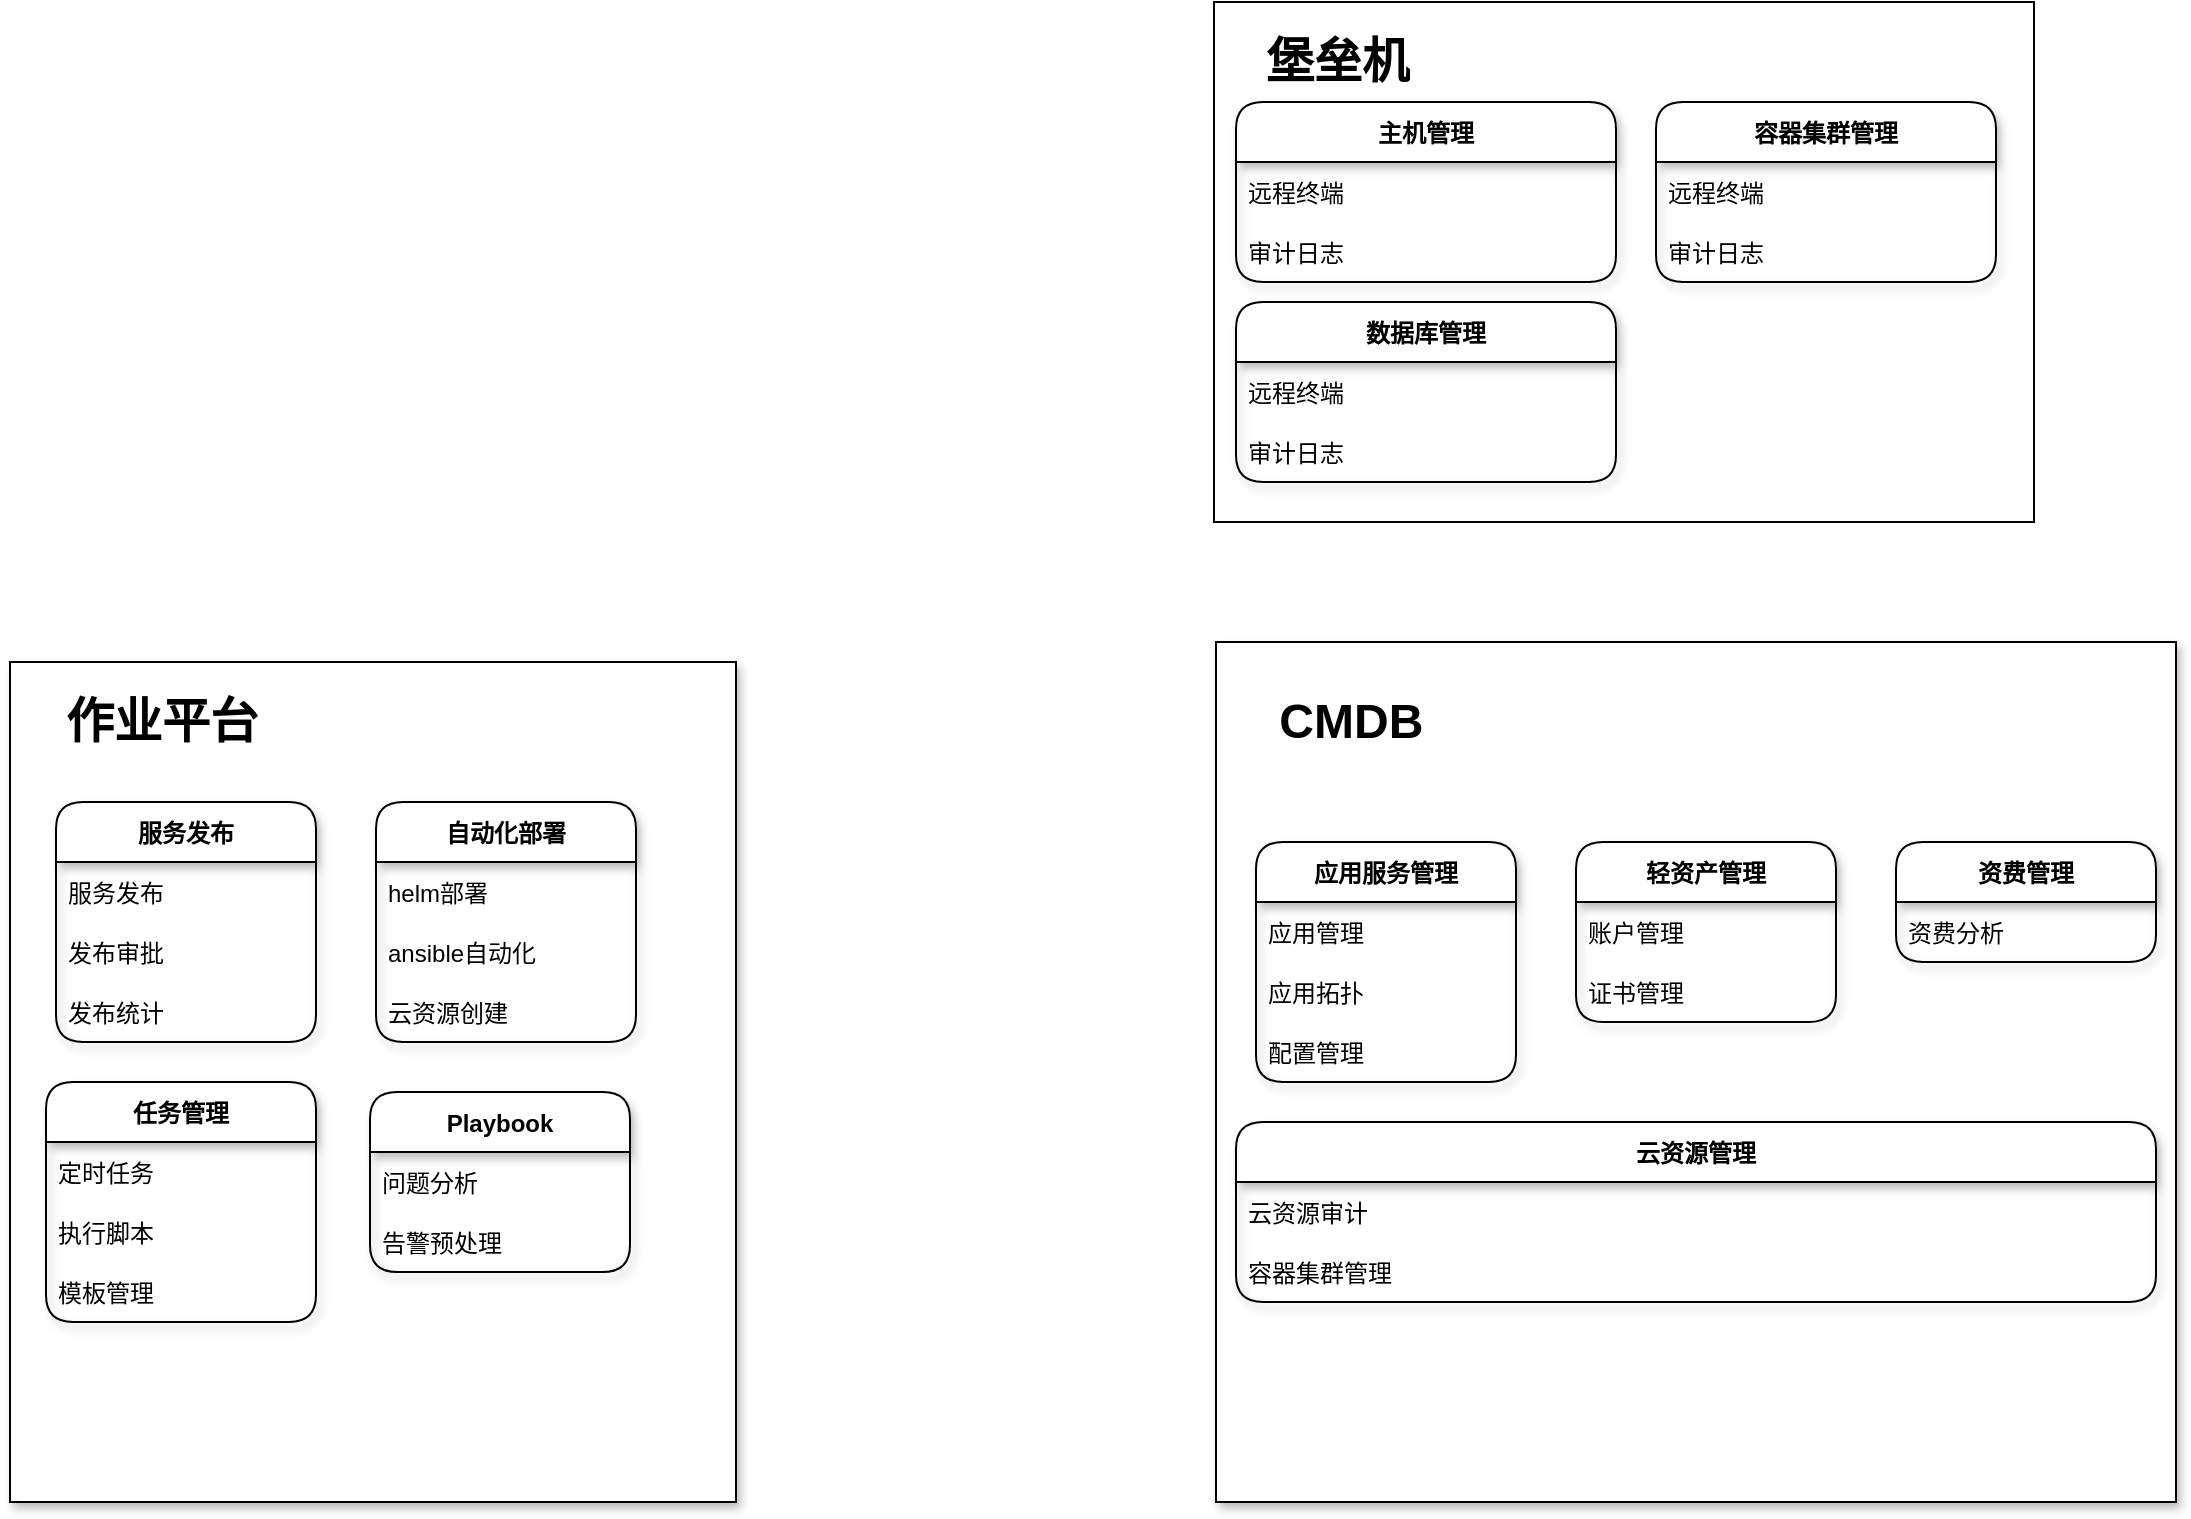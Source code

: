 <mxfile version="16.2.4" type="github">
  <diagram id="uYoNxs90JINMWps7de2I" name="第 1 页">
    <mxGraphModel dx="2249" dy="1931" grid="1" gridSize="10" guides="1" tooltips="1" connect="1" arrows="1" fold="1" page="1" pageScale="1" pageWidth="827" pageHeight="1169" math="0" shadow="0">
      <root>
        <mxCell id="0" />
        <mxCell id="1" parent="0" />
        <mxCell id="dkU95H-hcFsS55oVYWjA-1" value="" style="rounded=0;whiteSpace=wrap;html=1;shadow=1;glass=0;sketch=0;" vertex="1" parent="1">
          <mxGeometry x="190" y="130" width="480" height="430" as="geometry" />
        </mxCell>
        <mxCell id="dkU95H-hcFsS55oVYWjA-2" value="&lt;h1&gt;&amp;nbsp;CMDB&lt;/h1&gt;" style="text;html=1;strokeColor=none;fillColor=none;spacing=5;spacingTop=-20;whiteSpace=wrap;overflow=hidden;rounded=0;" vertex="1" parent="1">
          <mxGeometry x="210" y="150" width="160" height="40" as="geometry" />
        </mxCell>
        <mxCell id="dkU95H-hcFsS55oVYWjA-6" value="" style="rounded=0;whiteSpace=wrap;html=1;" vertex="1" parent="1">
          <mxGeometry x="189" y="-190" width="410" height="260" as="geometry" />
        </mxCell>
        <mxCell id="dkU95H-hcFsS55oVYWjA-7" value="&lt;h1&gt;堡垒机&lt;/h1&gt;" style="text;html=1;strokeColor=none;fillColor=none;spacing=5;spacingTop=-20;whiteSpace=wrap;overflow=hidden;rounded=0;" vertex="1" parent="1">
          <mxGeometry x="210" y="-180" width="160" height="40" as="geometry" />
        </mxCell>
        <mxCell id="dkU95H-hcFsS55oVYWjA-8" value="云资源管理" style="swimlane;fontStyle=1;childLayout=stackLayout;horizontal=1;startSize=30;horizontalStack=0;resizeParent=1;resizeParentMax=0;resizeLast=0;collapsible=1;marginBottom=0;rounded=1;shadow=1;glass=0;" vertex="1" parent="1">
          <mxGeometry x="200" y="370" width="460" height="90" as="geometry">
            <mxRectangle x="220" y="210" width="80" height="30" as="alternateBounds" />
          </mxGeometry>
        </mxCell>
        <mxCell id="dkU95H-hcFsS55oVYWjA-9" value="云资源审计" style="text;strokeColor=none;fillColor=none;align=left;verticalAlign=middle;spacingLeft=4;spacingRight=4;overflow=hidden;points=[[0,0.5],[1,0.5]];portConstraint=eastwest;rotatable=0;" vertex="1" parent="dkU95H-hcFsS55oVYWjA-8">
          <mxGeometry y="30" width="460" height="30" as="geometry" />
        </mxCell>
        <mxCell id="dkU95H-hcFsS55oVYWjA-29" value="容器集群管理" style="text;strokeColor=none;fillColor=none;align=left;verticalAlign=middle;spacingLeft=4;spacingRight=4;overflow=hidden;points=[[0,0.5],[1,0.5]];portConstraint=eastwest;rotatable=0;" vertex="1" parent="dkU95H-hcFsS55oVYWjA-8">
          <mxGeometry y="60" width="460" height="30" as="geometry" />
        </mxCell>
        <mxCell id="dkU95H-hcFsS55oVYWjA-12" value="轻资产管理" style="swimlane;fontStyle=1;childLayout=stackLayout;horizontal=1;startSize=30;horizontalStack=0;resizeParent=1;resizeParentMax=0;resizeLast=0;collapsible=1;marginBottom=0;rounded=1;shadow=1;" vertex="1" parent="1">
          <mxGeometry x="370" y="230" width="130" height="90" as="geometry" />
        </mxCell>
        <mxCell id="dkU95H-hcFsS55oVYWjA-13" value="账户管理" style="text;strokeColor=none;fillColor=none;align=left;verticalAlign=middle;spacingLeft=4;spacingRight=4;overflow=hidden;points=[[0,0.5],[1,0.5]];portConstraint=eastwest;rotatable=0;" vertex="1" parent="dkU95H-hcFsS55oVYWjA-12">
          <mxGeometry y="30" width="130" height="30" as="geometry" />
        </mxCell>
        <mxCell id="dkU95H-hcFsS55oVYWjA-14" value="证书管理" style="text;strokeColor=none;fillColor=none;align=left;verticalAlign=middle;spacingLeft=4;spacingRight=4;overflow=hidden;points=[[0,0.5],[1,0.5]];portConstraint=eastwest;rotatable=0;" vertex="1" parent="dkU95H-hcFsS55oVYWjA-12">
          <mxGeometry y="60" width="130" height="30" as="geometry" />
        </mxCell>
        <mxCell id="dkU95H-hcFsS55oVYWjA-36" style="edgeStyle=orthogonalEdgeStyle;rounded=0;orthogonalLoop=1;jettySize=auto;html=1;exitX=1;exitY=0.5;exitDx=0;exitDy=0;" edge="1" parent="dkU95H-hcFsS55oVYWjA-12">
          <mxGeometry relative="1" as="geometry">
            <mxPoint x="130" y="105" as="sourcePoint" />
            <mxPoint x="130" y="105" as="targetPoint" />
          </mxGeometry>
        </mxCell>
        <mxCell id="dkU95H-hcFsS55oVYWjA-32" value="应用服务管理" style="swimlane;fontStyle=1;childLayout=stackLayout;horizontal=1;startSize=30;horizontalStack=0;resizeParent=1;resizeParentMax=0;resizeLast=0;collapsible=1;marginBottom=0;rounded=1;shadow=1;glass=0;" vertex="1" parent="1">
          <mxGeometry x="210" y="230" width="130" height="120" as="geometry">
            <mxRectangle x="220" y="210" width="80" height="30" as="alternateBounds" />
          </mxGeometry>
        </mxCell>
        <mxCell id="dkU95H-hcFsS55oVYWjA-33" value="应用管理" style="text;strokeColor=none;fillColor=none;align=left;verticalAlign=middle;spacingLeft=4;spacingRight=4;overflow=hidden;points=[[0,0.5],[1,0.5]];portConstraint=eastwest;rotatable=0;" vertex="1" parent="dkU95H-hcFsS55oVYWjA-32">
          <mxGeometry y="30" width="130" height="30" as="geometry" />
        </mxCell>
        <mxCell id="dkU95H-hcFsS55oVYWjA-34" value="应用拓扑" style="text;strokeColor=none;fillColor=none;align=left;verticalAlign=middle;spacingLeft=4;spacingRight=4;overflow=hidden;points=[[0,0.5],[1,0.5]];portConstraint=eastwest;rotatable=0;" vertex="1" parent="dkU95H-hcFsS55oVYWjA-32">
          <mxGeometry y="60" width="130" height="30" as="geometry" />
        </mxCell>
        <mxCell id="dkU95H-hcFsS55oVYWjA-38" value="配置管理" style="text;strokeColor=none;fillColor=none;align=left;verticalAlign=middle;spacingLeft=4;spacingRight=4;overflow=hidden;points=[[0,0.5],[1,0.5]];portConstraint=eastwest;rotatable=0;" vertex="1" parent="dkU95H-hcFsS55oVYWjA-32">
          <mxGeometry y="90" width="130" height="30" as="geometry" />
        </mxCell>
        <mxCell id="dkU95H-hcFsS55oVYWjA-39" value="资费管理" style="swimlane;fontStyle=1;childLayout=stackLayout;horizontal=1;startSize=30;horizontalStack=0;resizeParent=1;resizeParentMax=0;resizeLast=0;collapsible=1;marginBottom=0;rounded=1;shadow=1;glass=0;" vertex="1" parent="1">
          <mxGeometry x="530" y="230" width="130" height="60" as="geometry">
            <mxRectangle x="220" y="210" width="80" height="30" as="alternateBounds" />
          </mxGeometry>
        </mxCell>
        <mxCell id="dkU95H-hcFsS55oVYWjA-40" value="资费分析" style="text;strokeColor=none;fillColor=none;align=left;verticalAlign=middle;spacingLeft=4;spacingRight=4;overflow=hidden;points=[[0,0.5],[1,0.5]];portConstraint=eastwest;rotatable=0;" vertex="1" parent="dkU95H-hcFsS55oVYWjA-39">
          <mxGeometry y="30" width="130" height="30" as="geometry" />
        </mxCell>
        <mxCell id="dkU95H-hcFsS55oVYWjA-44" value="主机管理" style="swimlane;fontStyle=1;childLayout=stackLayout;horizontal=1;startSize=30;horizontalStack=0;resizeParent=1;resizeParentMax=0;resizeLast=0;collapsible=1;marginBottom=0;rounded=1;shadow=1;glass=0;" vertex="1" parent="1">
          <mxGeometry x="200" y="-140" width="190" height="90" as="geometry">
            <mxRectangle x="220" y="210" width="80" height="30" as="alternateBounds" />
          </mxGeometry>
        </mxCell>
        <mxCell id="dkU95H-hcFsS55oVYWjA-47" value="远程终端" style="text;strokeColor=none;fillColor=none;align=left;verticalAlign=middle;spacingLeft=4;spacingRight=4;overflow=hidden;points=[[0,0.5],[1,0.5]];portConstraint=eastwest;rotatable=0;" vertex="1" parent="dkU95H-hcFsS55oVYWjA-44">
          <mxGeometry y="30" width="190" height="30" as="geometry" />
        </mxCell>
        <mxCell id="dkU95H-hcFsS55oVYWjA-53" value="审计日志" style="text;strokeColor=none;fillColor=none;align=left;verticalAlign=middle;spacingLeft=4;spacingRight=4;overflow=hidden;points=[[0,0.5],[1,0.5]];portConstraint=eastwest;rotatable=0;" vertex="1" parent="dkU95H-hcFsS55oVYWjA-44">
          <mxGeometry y="60" width="190" height="30" as="geometry" />
        </mxCell>
        <mxCell id="dkU95H-hcFsS55oVYWjA-48" value="数据库管理" style="swimlane;fontStyle=1;childLayout=stackLayout;horizontal=1;startSize=30;horizontalStack=0;resizeParent=1;resizeParentMax=0;resizeLast=0;collapsible=1;marginBottom=0;rounded=1;shadow=1;glass=0;" vertex="1" parent="1">
          <mxGeometry x="200" y="-40" width="190" height="90" as="geometry">
            <mxRectangle x="220" y="210" width="80" height="30" as="alternateBounds" />
          </mxGeometry>
        </mxCell>
        <mxCell id="dkU95H-hcFsS55oVYWjA-49" value="远程终端" style="text;strokeColor=none;fillColor=none;align=left;verticalAlign=middle;spacingLeft=4;spacingRight=4;overflow=hidden;points=[[0,0.5],[1,0.5]];portConstraint=eastwest;rotatable=0;" vertex="1" parent="dkU95H-hcFsS55oVYWjA-48">
          <mxGeometry y="30" width="190" height="30" as="geometry" />
        </mxCell>
        <mxCell id="dkU95H-hcFsS55oVYWjA-50" value="审计日志" style="text;strokeColor=none;fillColor=none;align=left;verticalAlign=middle;spacingLeft=4;spacingRight=4;overflow=hidden;points=[[0,0.5],[1,0.5]];portConstraint=eastwest;rotatable=0;" vertex="1" parent="dkU95H-hcFsS55oVYWjA-48">
          <mxGeometry y="60" width="190" height="30" as="geometry" />
        </mxCell>
        <mxCell id="dkU95H-hcFsS55oVYWjA-55" value="容器集群管理" style="swimlane;fontStyle=1;childLayout=stackLayout;horizontal=1;startSize=30;horizontalStack=0;resizeParent=1;resizeParentMax=0;resizeLast=0;collapsible=1;marginBottom=0;rounded=1;shadow=1;glass=0;" vertex="1" parent="1">
          <mxGeometry x="410" y="-140" width="170" height="90" as="geometry">
            <mxRectangle x="220" y="210" width="80" height="30" as="alternateBounds" />
          </mxGeometry>
        </mxCell>
        <mxCell id="dkU95H-hcFsS55oVYWjA-56" value="远程终端" style="text;strokeColor=none;fillColor=none;align=left;verticalAlign=middle;spacingLeft=4;spacingRight=4;overflow=hidden;points=[[0,0.5],[1,0.5]];portConstraint=eastwest;rotatable=0;" vertex="1" parent="dkU95H-hcFsS55oVYWjA-55">
          <mxGeometry y="30" width="170" height="30" as="geometry" />
        </mxCell>
        <mxCell id="dkU95H-hcFsS55oVYWjA-57" value="审计日志" style="text;strokeColor=none;fillColor=none;align=left;verticalAlign=middle;spacingLeft=4;spacingRight=4;overflow=hidden;points=[[0,0.5],[1,0.5]];portConstraint=eastwest;rotatable=0;" vertex="1" parent="dkU95H-hcFsS55oVYWjA-55">
          <mxGeometry y="60" width="170" height="30" as="geometry" />
        </mxCell>
        <mxCell id="dkU95H-hcFsS55oVYWjA-62" value="" style="rounded=0;whiteSpace=wrap;html=1;shadow=1;glass=0;sketch=0;" vertex="1" parent="1">
          <mxGeometry x="-413" y="140" width="363" height="420" as="geometry" />
        </mxCell>
        <mxCell id="dkU95H-hcFsS55oVYWjA-63" value="&lt;h1&gt;作业平台&lt;/h1&gt;" style="text;html=1;strokeColor=none;fillColor=none;spacing=5;spacingTop=-20;whiteSpace=wrap;overflow=hidden;rounded=0;" vertex="1" parent="1">
          <mxGeometry x="-390" y="150" width="160" height="40" as="geometry" />
        </mxCell>
        <mxCell id="dkU95H-hcFsS55oVYWjA-64" value="任务管理" style="swimlane;fontStyle=1;childLayout=stackLayout;horizontal=1;startSize=30;horizontalStack=0;resizeParent=1;resizeParentMax=0;resizeLast=0;collapsible=1;marginBottom=0;rounded=1;shadow=1;glass=0;" vertex="1" parent="1">
          <mxGeometry x="-395" y="350" width="135" height="120" as="geometry">
            <mxRectangle x="220" y="210" width="80" height="30" as="alternateBounds" />
          </mxGeometry>
        </mxCell>
        <mxCell id="dkU95H-hcFsS55oVYWjA-65" value="定时任务" style="text;strokeColor=none;fillColor=none;align=left;verticalAlign=middle;spacingLeft=4;spacingRight=4;overflow=hidden;points=[[0,0.5],[1,0.5]];portConstraint=eastwest;rotatable=0;" vertex="1" parent="dkU95H-hcFsS55oVYWjA-64">
          <mxGeometry y="30" width="135" height="30" as="geometry" />
        </mxCell>
        <mxCell id="dkU95H-hcFsS55oVYWjA-88" value="执行脚本" style="text;strokeColor=none;fillColor=none;align=left;verticalAlign=middle;spacingLeft=4;spacingRight=4;overflow=hidden;points=[[0,0.5],[1,0.5]];portConstraint=eastwest;rotatable=0;" vertex="1" parent="dkU95H-hcFsS55oVYWjA-64">
          <mxGeometry y="60" width="135" height="30" as="geometry" />
        </mxCell>
        <mxCell id="dkU95H-hcFsS55oVYWjA-66" value="模板管理" style="text;strokeColor=none;fillColor=none;align=left;verticalAlign=middle;spacingLeft=4;spacingRight=4;overflow=hidden;points=[[0,0.5],[1,0.5]];portConstraint=eastwest;rotatable=0;" vertex="1" parent="dkU95H-hcFsS55oVYWjA-64">
          <mxGeometry y="90" width="135" height="30" as="geometry" />
        </mxCell>
        <mxCell id="dkU95H-hcFsS55oVYWjA-67" value="自动化部署" style="swimlane;fontStyle=1;childLayout=stackLayout;horizontal=1;startSize=30;horizontalStack=0;resizeParent=1;resizeParentMax=0;resizeLast=0;collapsible=1;marginBottom=0;rounded=1;shadow=1;" vertex="1" parent="1">
          <mxGeometry x="-230" y="210" width="130" height="120" as="geometry" />
        </mxCell>
        <mxCell id="dkU95H-hcFsS55oVYWjA-68" value="helm部署" style="text;strokeColor=none;fillColor=none;align=left;verticalAlign=middle;spacingLeft=4;spacingRight=4;overflow=hidden;points=[[0,0.5],[1,0.5]];portConstraint=eastwest;rotatable=0;" vertex="1" parent="dkU95H-hcFsS55oVYWjA-67">
          <mxGeometry y="30" width="130" height="30" as="geometry" />
        </mxCell>
        <mxCell id="dkU95H-hcFsS55oVYWjA-69" value="ansible自动化" style="text;strokeColor=none;fillColor=none;align=left;verticalAlign=middle;spacingLeft=4;spacingRight=4;overflow=hidden;points=[[0,0.5],[1,0.5]];portConstraint=eastwest;rotatable=0;" vertex="1" parent="dkU95H-hcFsS55oVYWjA-67">
          <mxGeometry y="60" width="130" height="30" as="geometry" />
        </mxCell>
        <mxCell id="dkU95H-hcFsS55oVYWjA-82" value="云资源创建" style="text;strokeColor=none;fillColor=none;align=left;verticalAlign=middle;spacingLeft=4;spacingRight=4;overflow=hidden;points=[[0,0.5],[1,0.5]];portConstraint=eastwest;rotatable=0;" vertex="1" parent="dkU95H-hcFsS55oVYWjA-67">
          <mxGeometry y="90" width="130" height="30" as="geometry" />
        </mxCell>
        <mxCell id="dkU95H-hcFsS55oVYWjA-70" style="edgeStyle=orthogonalEdgeStyle;rounded=0;orthogonalLoop=1;jettySize=auto;html=1;exitX=1;exitY=0.5;exitDx=0;exitDy=0;" edge="1" parent="dkU95H-hcFsS55oVYWjA-67">
          <mxGeometry relative="1" as="geometry">
            <mxPoint x="130" y="105" as="sourcePoint" />
            <mxPoint x="130" y="105" as="targetPoint" />
          </mxGeometry>
        </mxCell>
        <mxCell id="dkU95H-hcFsS55oVYWjA-71" value="服务发布" style="swimlane;fontStyle=1;childLayout=stackLayout;horizontal=1;startSize=30;horizontalStack=0;resizeParent=1;resizeParentMax=0;resizeLast=0;collapsible=1;marginBottom=0;rounded=1;shadow=1;glass=0;" vertex="1" parent="1">
          <mxGeometry x="-390" y="210" width="130" height="120" as="geometry">
            <mxRectangle x="220" y="210" width="80" height="30" as="alternateBounds" />
          </mxGeometry>
        </mxCell>
        <mxCell id="dkU95H-hcFsS55oVYWjA-72" value="服务发布" style="text;strokeColor=none;fillColor=none;align=left;verticalAlign=middle;spacingLeft=4;spacingRight=4;overflow=hidden;points=[[0,0.5],[1,0.5]];portConstraint=eastwest;rotatable=0;" vertex="1" parent="dkU95H-hcFsS55oVYWjA-71">
          <mxGeometry y="30" width="130" height="30" as="geometry" />
        </mxCell>
        <mxCell id="dkU95H-hcFsS55oVYWjA-73" value="发布审批" style="text;strokeColor=none;fillColor=none;align=left;verticalAlign=middle;spacingLeft=4;spacingRight=4;overflow=hidden;points=[[0,0.5],[1,0.5]];portConstraint=eastwest;rotatable=0;" vertex="1" parent="dkU95H-hcFsS55oVYWjA-71">
          <mxGeometry y="60" width="130" height="30" as="geometry" />
        </mxCell>
        <mxCell id="dkU95H-hcFsS55oVYWjA-74" value="发布统计" style="text;strokeColor=none;fillColor=none;align=left;verticalAlign=middle;spacingLeft=4;spacingRight=4;overflow=hidden;points=[[0,0.5],[1,0.5]];portConstraint=eastwest;rotatable=0;" vertex="1" parent="dkU95H-hcFsS55oVYWjA-71">
          <mxGeometry y="90" width="130" height="30" as="geometry" />
        </mxCell>
        <mxCell id="dkU95H-hcFsS55oVYWjA-83" value="Playbook" style="swimlane;fontStyle=1;childLayout=stackLayout;horizontal=1;startSize=30;horizontalStack=0;resizeParent=1;resizeParentMax=0;resizeLast=0;collapsible=1;marginBottom=0;rounded=1;shadow=1;" vertex="1" parent="1">
          <mxGeometry x="-233" y="355" width="130" height="90" as="geometry" />
        </mxCell>
        <mxCell id="dkU95H-hcFsS55oVYWjA-84" value="问题分析" style="text;strokeColor=none;fillColor=none;align=left;verticalAlign=middle;spacingLeft=4;spacingRight=4;overflow=hidden;points=[[0,0.5],[1,0.5]];portConstraint=eastwest;rotatable=0;" vertex="1" parent="dkU95H-hcFsS55oVYWjA-83">
          <mxGeometry y="30" width="130" height="30" as="geometry" />
        </mxCell>
        <mxCell id="dkU95H-hcFsS55oVYWjA-85" value="告警预处理" style="text;strokeColor=none;fillColor=none;align=left;verticalAlign=middle;spacingLeft=4;spacingRight=4;overflow=hidden;points=[[0,0.5],[1,0.5]];portConstraint=eastwest;rotatable=0;" vertex="1" parent="dkU95H-hcFsS55oVYWjA-83">
          <mxGeometry y="60" width="130" height="30" as="geometry" />
        </mxCell>
        <mxCell id="dkU95H-hcFsS55oVYWjA-87" style="edgeStyle=orthogonalEdgeStyle;rounded=0;orthogonalLoop=1;jettySize=auto;html=1;exitX=1;exitY=0.5;exitDx=0;exitDy=0;" edge="1" parent="dkU95H-hcFsS55oVYWjA-83">
          <mxGeometry relative="1" as="geometry">
            <mxPoint x="130" y="105" as="sourcePoint" />
            <mxPoint x="130" y="105" as="targetPoint" />
          </mxGeometry>
        </mxCell>
      </root>
    </mxGraphModel>
  </diagram>
</mxfile>
